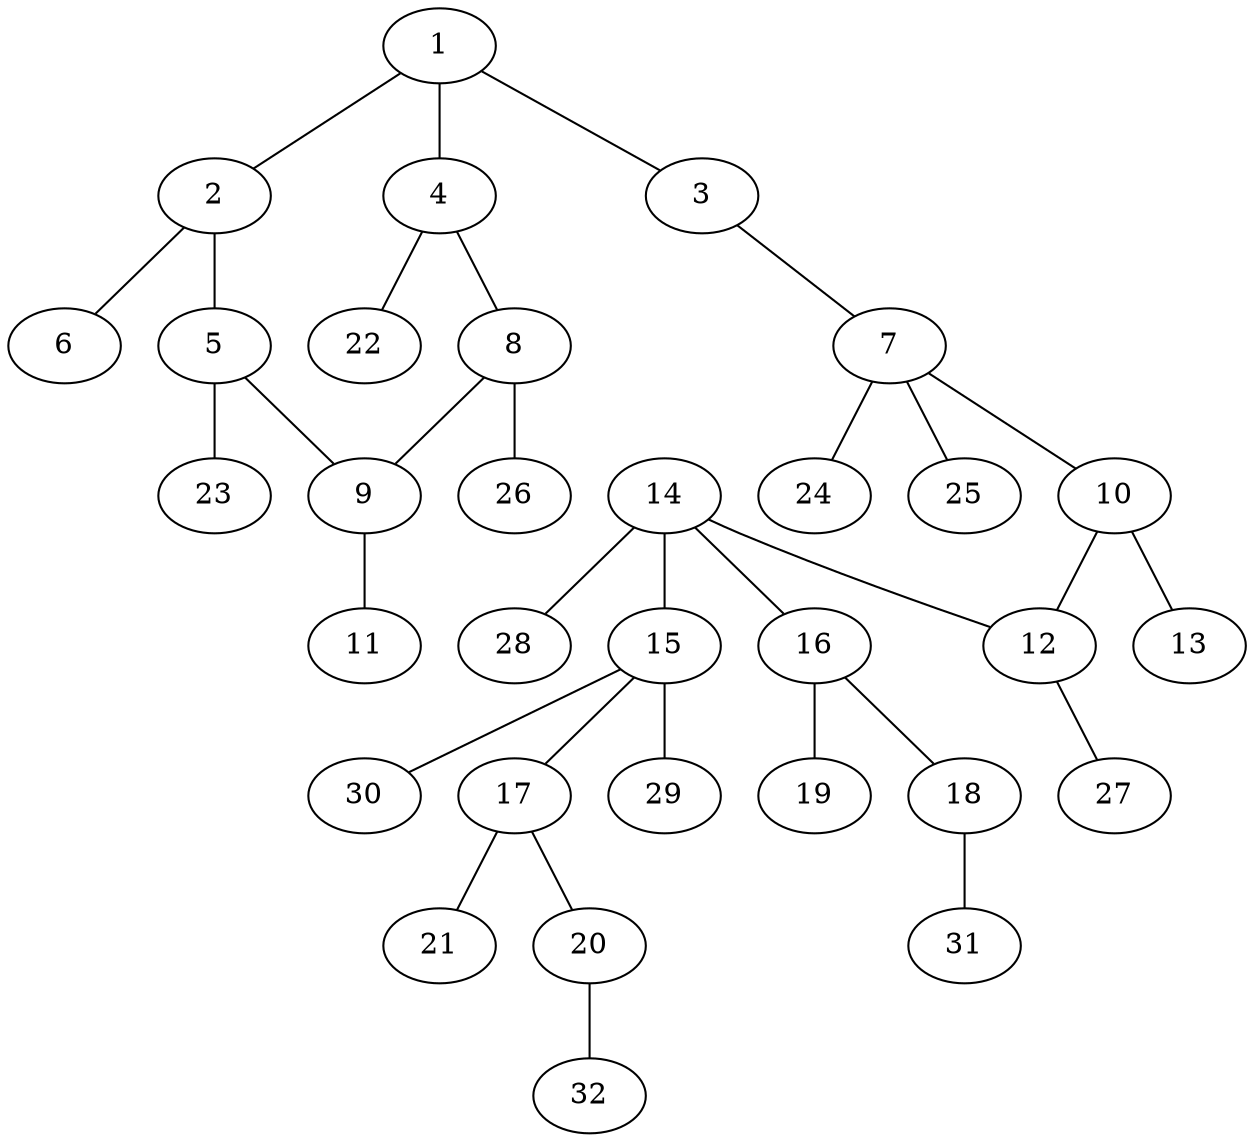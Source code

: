 graph molecule_361 {
	1	 [chem=C];
	2	 [chem=C];
	1 -- 2	 [valence=1];
	3	 [chem=O];
	1 -- 3	 [valence=1];
	4	 [chem=C];
	1 -- 4	 [valence=2];
	5	 [chem=C];
	2 -- 5	 [valence=2];
	6	 [chem=Cl];
	2 -- 6	 [valence=1];
	7	 [chem=C];
	3 -- 7	 [valence=1];
	8	 [chem=C];
	4 -- 8	 [valence=1];
	22	 [chem=H];
	4 -- 22	 [valence=1];
	9	 [chem=C];
	5 -- 9	 [valence=1];
	23	 [chem=H];
	5 -- 23	 [valence=1];
	10	 [chem=C];
	7 -- 10	 [valence=1];
	24	 [chem=H];
	7 -- 24	 [valence=1];
	25	 [chem=H];
	7 -- 25	 [valence=1];
	8 -- 9	 [valence=2];
	26	 [chem=H];
	8 -- 26	 [valence=1];
	11	 [chem=Cl];
	9 -- 11	 [valence=1];
	12	 [chem=N];
	10 -- 12	 [valence=1];
	13	 [chem=O];
	10 -- 13	 [valence=2];
	27	 [chem=H];
	12 -- 27	 [valence=1];
	14	 [chem=C];
	14 -- 12	 [valence=1];
	15	 [chem=C];
	14 -- 15	 [valence=1];
	16	 [chem=C];
	14 -- 16	 [valence=1];
	28	 [chem=H];
	14 -- 28	 [valence=1];
	17	 [chem=C];
	15 -- 17	 [valence=1];
	29	 [chem=H];
	15 -- 29	 [valence=1];
	30	 [chem=H];
	15 -- 30	 [valence=1];
	18	 [chem=O];
	16 -- 18	 [valence=1];
	19	 [chem=O];
	16 -- 19	 [valence=2];
	20	 [chem=O];
	17 -- 20	 [valence=1];
	21	 [chem=O];
	17 -- 21	 [valence=2];
	31	 [chem=H];
	18 -- 31	 [valence=1];
	32	 [chem=H];
	20 -- 32	 [valence=1];
}
